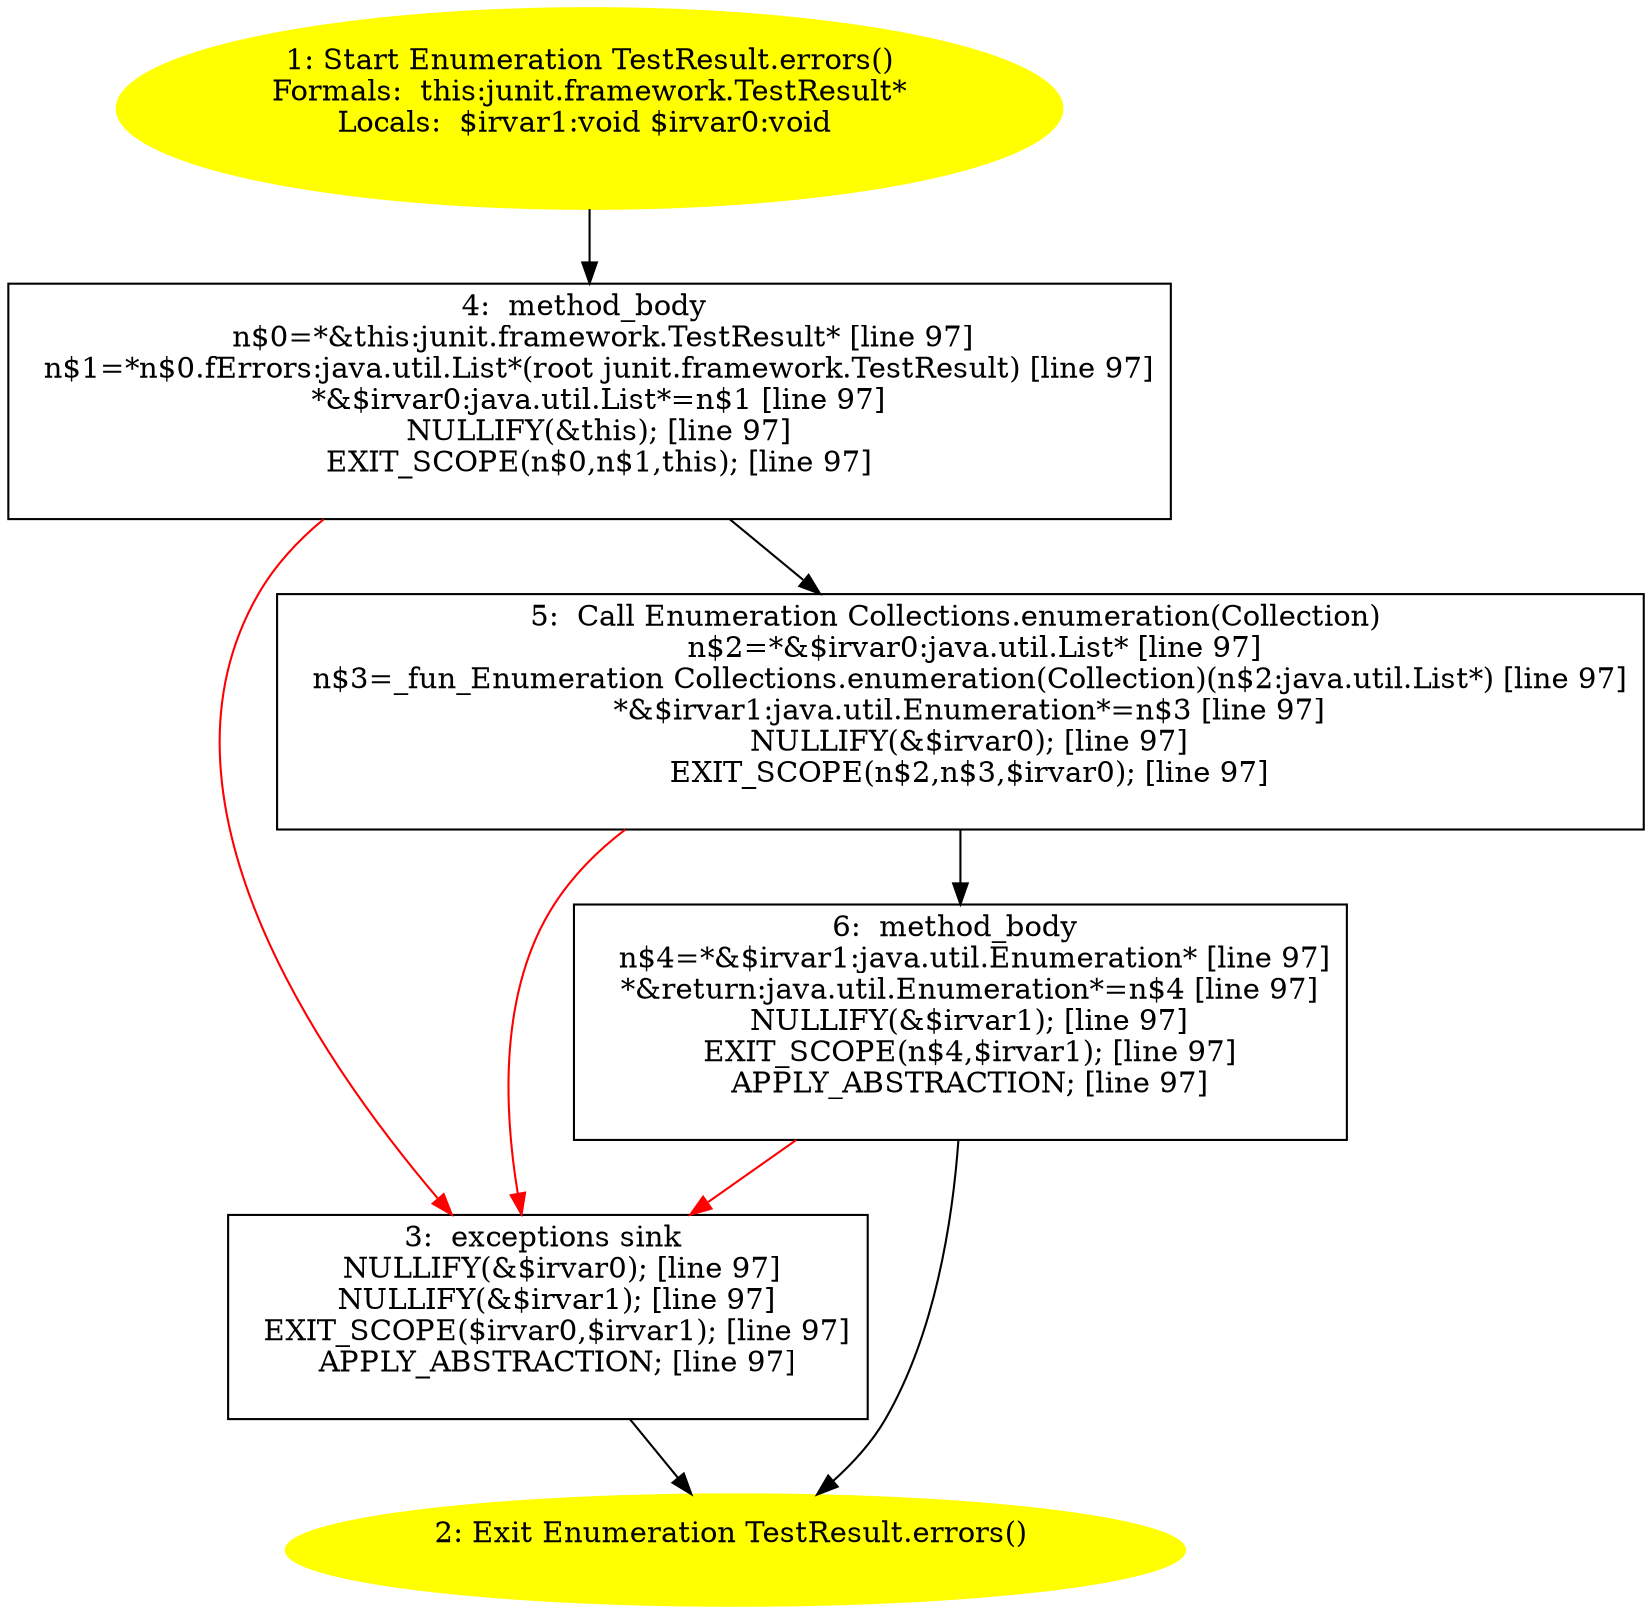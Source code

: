 /* @generated */
digraph cfg {
"junit.framework.TestResult.errors():java.util.Enumeration.0cf5971ce6ceff2e32967eda98a1259a_1" [label="1: Start Enumeration TestResult.errors()\nFormals:  this:junit.framework.TestResult*\nLocals:  $irvar1:void $irvar0:void \n  " color=yellow style=filled]
	

	 "junit.framework.TestResult.errors():java.util.Enumeration.0cf5971ce6ceff2e32967eda98a1259a_1" -> "junit.framework.TestResult.errors():java.util.Enumeration.0cf5971ce6ceff2e32967eda98a1259a_4" ;
"junit.framework.TestResult.errors():java.util.Enumeration.0cf5971ce6ceff2e32967eda98a1259a_2" [label="2: Exit Enumeration TestResult.errors() \n  " color=yellow style=filled]
	

"junit.framework.TestResult.errors():java.util.Enumeration.0cf5971ce6ceff2e32967eda98a1259a_3" [label="3:  exceptions sink \n   NULLIFY(&$irvar0); [line 97]\n  NULLIFY(&$irvar1); [line 97]\n  EXIT_SCOPE($irvar0,$irvar1); [line 97]\n  APPLY_ABSTRACTION; [line 97]\n " shape="box"]
	

	 "junit.framework.TestResult.errors():java.util.Enumeration.0cf5971ce6ceff2e32967eda98a1259a_3" -> "junit.framework.TestResult.errors():java.util.Enumeration.0cf5971ce6ceff2e32967eda98a1259a_2" ;
"junit.framework.TestResult.errors():java.util.Enumeration.0cf5971ce6ceff2e32967eda98a1259a_4" [label="4:  method_body \n   n$0=*&this:junit.framework.TestResult* [line 97]\n  n$1=*n$0.fErrors:java.util.List*(root junit.framework.TestResult) [line 97]\n  *&$irvar0:java.util.List*=n$1 [line 97]\n  NULLIFY(&this); [line 97]\n  EXIT_SCOPE(n$0,n$1,this); [line 97]\n " shape="box"]
	

	 "junit.framework.TestResult.errors():java.util.Enumeration.0cf5971ce6ceff2e32967eda98a1259a_4" -> "junit.framework.TestResult.errors():java.util.Enumeration.0cf5971ce6ceff2e32967eda98a1259a_5" ;
	 "junit.framework.TestResult.errors():java.util.Enumeration.0cf5971ce6ceff2e32967eda98a1259a_4" -> "junit.framework.TestResult.errors():java.util.Enumeration.0cf5971ce6ceff2e32967eda98a1259a_3" [color="red" ];
"junit.framework.TestResult.errors():java.util.Enumeration.0cf5971ce6ceff2e32967eda98a1259a_5" [label="5:  Call Enumeration Collections.enumeration(Collection) \n   n$2=*&$irvar0:java.util.List* [line 97]\n  n$3=_fun_Enumeration Collections.enumeration(Collection)(n$2:java.util.List*) [line 97]\n  *&$irvar1:java.util.Enumeration*=n$3 [line 97]\n  NULLIFY(&$irvar0); [line 97]\n  EXIT_SCOPE(n$2,n$3,$irvar0); [line 97]\n " shape="box"]
	

	 "junit.framework.TestResult.errors():java.util.Enumeration.0cf5971ce6ceff2e32967eda98a1259a_5" -> "junit.framework.TestResult.errors():java.util.Enumeration.0cf5971ce6ceff2e32967eda98a1259a_6" ;
	 "junit.framework.TestResult.errors():java.util.Enumeration.0cf5971ce6ceff2e32967eda98a1259a_5" -> "junit.framework.TestResult.errors():java.util.Enumeration.0cf5971ce6ceff2e32967eda98a1259a_3" [color="red" ];
"junit.framework.TestResult.errors():java.util.Enumeration.0cf5971ce6ceff2e32967eda98a1259a_6" [label="6:  method_body \n   n$4=*&$irvar1:java.util.Enumeration* [line 97]\n  *&return:java.util.Enumeration*=n$4 [line 97]\n  NULLIFY(&$irvar1); [line 97]\n  EXIT_SCOPE(n$4,$irvar1); [line 97]\n  APPLY_ABSTRACTION; [line 97]\n " shape="box"]
	

	 "junit.framework.TestResult.errors():java.util.Enumeration.0cf5971ce6ceff2e32967eda98a1259a_6" -> "junit.framework.TestResult.errors():java.util.Enumeration.0cf5971ce6ceff2e32967eda98a1259a_2" ;
	 "junit.framework.TestResult.errors():java.util.Enumeration.0cf5971ce6ceff2e32967eda98a1259a_6" -> "junit.framework.TestResult.errors():java.util.Enumeration.0cf5971ce6ceff2e32967eda98a1259a_3" [color="red" ];
}
